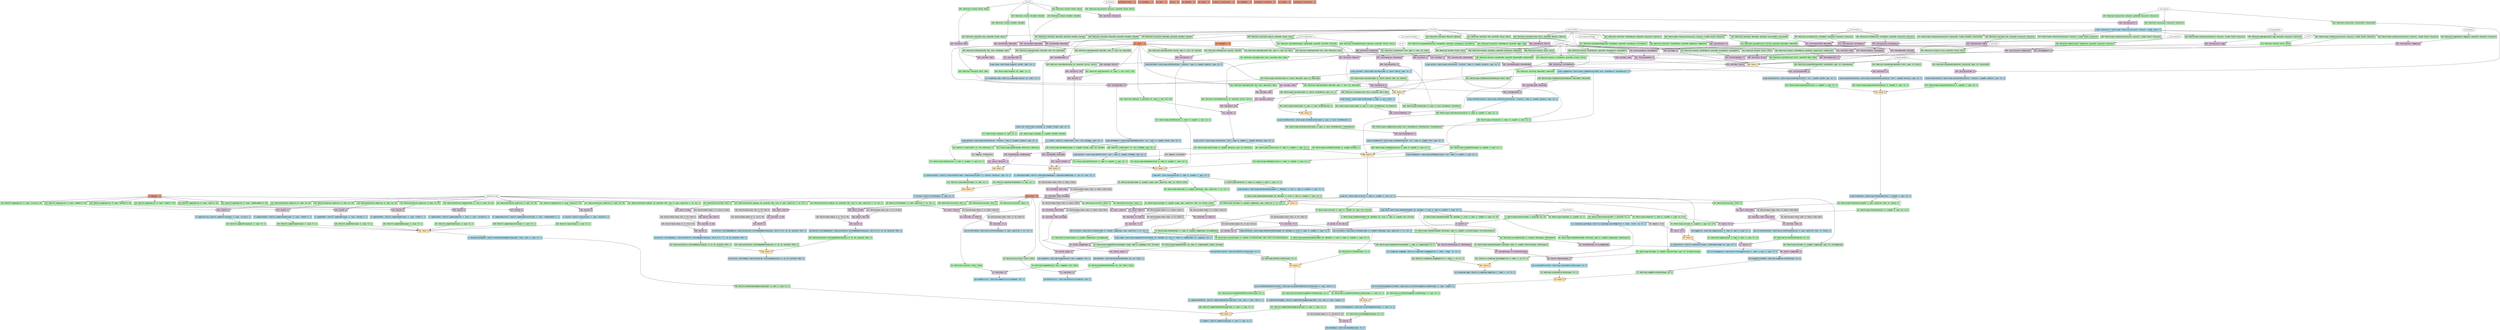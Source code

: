 digraph G {
  "scope.varInBodyTerm" [fillcolor = "lightblue";fontname = "Courier";label = "scope.varInBodyTerm: Subst(scope.varInBodyTerm{kind: \"var\", name: N, scopeID: Rule, span: S}) []";shape = "box";style = "filled";];
  "tc.Problem" [fillcolor = "lightblue";fontname = "Courier";label = "tc.Problem: Subst(tc.Problem{desc: D, span: S}) []";shape = "box";style = "filled";];
  "11" [fillcolor = "thistle";fontname = "Courier";label = "11: Join(DL, UL) []";shape = "box";style = "filled";];
  "22" [fillcolor = "thistle";fontname = "Courier";label = "22: Join(CIdx, TIdx) [N-Scope]";shape = "box";style = "filled";];
  "33" [fillcolor = "darkseagreen2";fontname = "Courier";label = "33: Match(scope.Usage{definitionScopeID: Scope, name: N, usageSpan: US}) [N-Scope]";shape = "box";style = "filled";];
  "44" [fillcolor = "thistle";fontname = "Courier";label = "44: Join(CIdx, TIdx) []";shape = "box";style = "filled";];
  "55" [fillcolor = "darkseagreen2";fontname = "Courier";label = "55: Match(scope.Var{name: N, scopeID: UsageScope, span: span{from: F, to: T}}) []";shape = "box";style = "filled";];
  "66" [fillcolor = "darkseagreen2";fontname = "Courier";label = "66: Match(ide.Cursor{idx: CIdx}) []";shape = "box";style = "filled";];
  "77" [fillcolor = "darkseagreen2";fontname = "Courier";label = "77: Match(ide.usageOfCurrentDefn{span: S}) []";shape = "box";style = "filled";];
  "88" [fillcolor = "darkseagreen2";fontname = "Courier";label = "88: Match(scope.Var{name: N, scopeID: UsageScope, span: S}) [N-UsageScope]";shape = "box";style = "filled";];
  "99" [fillcolor = "darkseagreen2";fontname = "Courier";label = "99: Match(hl.NonHighlightSegment{highlight: H, span: S, type: T}) []";shape = "box";style = "filled";];
  "scope.termVar" [fillcolor = "lightblue";fontname = "Courier";label = "scope.termVar: Subst(scope.termVar{name: N, span: S, term: Term}) []";shape = "box";style = "filled";];
  "12" [fillcolor = "darkseagreen2";fontname = "Courier";label = "12: Match(ide.CurrentUsageOrDefn{span: S}) [S]";shape = "box";style = "filled";];
  "23" [fillcolor = "darkseagreen2";fontname = "Courier";label = "23: Match(scope.Usage{defnSpan: DS, name: N, usageScopeID: Scope}) [N-Scope]";shape = "box";style = "filled";];
  "34" [fillcolor = "thistle";fontname = "Courier";label = "34: Join(N, Scope) []";shape = "box";style = "filled";];
  "45" [fillcolor = "darkseagreen2";fontname = "Courier";label = "45: Match(ide.CurrentPlaceholder{id: I}) [I]";shape = "box";style = "filled";];
  "56" [fillcolor = "darkseagreen2";fontname = "Courier";label = "56: Match(ide.Cursor{idx: CIdx}) []";shape = "box";style = "filled";];
  "67" [fillcolor = "thistle";fontname = "Courier";label = "67: Join() [CIdx-F]";shape = "box";style = "filled";];
  "78" [fillcolor = "darkseagreen2";fontname = "Courier";label = "78: Match(ide.CurrentVar{name: N, scopeID: CurrentVarScope, span: CVS}) [CurrentVarScope-N]";shape = "box";style = "filled";];
  "89" [fillcolor = "thistle";fontname = "Courier";label = "89: Join(N, UsageScope) []";shape = "box";style = "filled";];
  "astInternal.next" [fillcolor = "darksalmon";fontname = "Courier";label = "astInternal.next:  []";shape = "box";style = "filled";];
  "scope.defnBodyVar" [fillcolor = "lightblue";fontname = "Courier";label = "scope.defnBodyVar: Subst(scope.defnBodyVar{kind: \"var\", name: N, scopeID: I, span: S}) []";shape = "box";style = "filled";];
  "hl.NonHighlightSegment" [fillcolor = "lightblue";fontname = "Courier";label = "hl.NonHighlightSegment: Subst(hl.NonHighlightSegment{highlight: false, span: S, type: T}) []";shape = "box";style = "filled";];
  "ide.UsageForCursor" [fillcolor = "lightblue";fontname = "Courier";label = "ide.UsageForCursor: Subst(ide.UsageForCursor{usageSpan: US}) []";shape = "box";style = "filled";];
  "13" [fillcolor = "";fontname = "Courier";label = "13: Builtin(base.neq{a: S, b: \"builtin\"}) [S]";shape = "box";style = "filled";];
  "24" [fillcolor = "thistle";fontname = "Courier";label = "24: Join(N, Scope) []";shape = "box";style = "filled";];
  "35" [fillcolor = "darkseagreen2";fontname = "Courier";label = "35: Match(scope.Placeholder{kind: K, scopeID: I, span: S}) [I-K]";shape = "box";style = "filled";];
  "46" [fillcolor = "darkseagreen2";fontname = "Courier";label = "46: Match(ide.Suggestion{id: I, name: N, span: S, type: T}) [I]";shape = "box";style = "filled";];
  "57" [fillcolor = "thistle";fontname = "Courier";label = "57: Join() [CIdx-F]";shape = "box";style = "filled";];
  "68" [fillcolor = "";fontname = "Courier";label = "68: Builtin(base.lte{a: F, b: CIdx}) [CIdx-F]";shape = "box";style = "filled";];
  "79" [fillcolor = "darkseagreen2";fontname = "Courier";label = "79: Match(scope.Item{defnScopeID: DefnScope, name: N, scopeID: CurrentVarScope}) [CurrentVarScope-N]";shape = "box";style = "filled";];
  "scope.Defn" [fillcolor = "lightblue";fontname = "Courier";label = "scope.Defn: Subst(scope.Defn{kind: K, name: N, scopeID: I, span: S}) []";shape = "box";style = "filled";];
  "ast.statement" [fillcolor = "darksalmon";fontname = "Courier";label = "ast.statement:  []";shape = "box";style = "filled";];
  "14" [fillcolor = "thistle";fontname = "Courier";label = "14: Join(S) []";shape = "box";style = "filled";];
  "25" [fillcolor = "darkseagreen2";fontname = "Courier";label = "25: Match(ide.Cursor{idx: CIdx}) [CIdx]";shape = "box";style = "filled";];
  "36" [fillcolor = "darkseagreen2";fontname = "Courier";label = "36: Match(scope.Item{kind: K, name: N, scopeID: I, type: T}) [I-K]";shape = "box";style = "filled";];
  "47" [fillcolor = "thistle";fontname = "Courier";label = "47: Join(I) []";shape = "box";style = "filled";];
  "58" [fillcolor = "";fontname = "Courier";label = "58: Builtin(base.lte{a: F, b: CIdx}) [CIdx-F]";shape = "box";style = "filled";];
  "69" [fillcolor = "thistle";fontname = "Courier";label = "69: Join(CIdx, F) [CIdx-T]";shape = "box";style = "filled";];
  "scope.ruleBodyTerm" [fillcolor = "lightblue";fontname = "Courier";label = "scope.ruleBodyTerm: Subst(scope.ruleBodyTerm{ruleID: Rule, termOrRecord: TermOrRecord}) []";shape = "box";style = "filled";];
  "ide.UsageAtPos" [fillcolor = "lightblue";fontname = "Courier";label = "ide.UsageAtPos: Subst(ide.UsageAtPos{idx: CIdx, usageSpan: US}) []";shape = "box";style = "filled";];
  "hl.mapping" [fillcolor = "darksalmon";fontname = "Courier";label = "hl.mapping:  []";shape = "box";style = "filled";];
  "15" [fillcolor = "darkseagreen2";fontname = "Courier";label = "15: Match(ide.Cursor{idx: CIdx}) [CIdx]";shape = "box";style = "filled";];
  "26" [fillcolor = "darkseagreen2";fontname = "Courier";label = "26: Match(ide.UsageAtPos{idx: CIdx, usageSpan: US}) [CIdx]";shape = "box";style = "filled";];
  "37" [fillcolor = "thistle";fontname = "Courier";label = "37: Join(I, K) []";shape = "box";style = "filled";];
  "48" [fillcolor = "darkseagreen2";fontname = "Courier";label = "48: Match(tc.Problem{desc: D, span: span{from: F, to: T}}) []";shape = "box";style = "filled";];
  "59" [fillcolor = "thistle";fontname = "Courier";label = "59: Join(CIdx, F) [CIdx-T]";shape = "box";style = "filled";];
  "scope.defnHeadVar" [fillcolor = "lightblue";fontname = "Courier";label = "scope.defnHeadVar: Subst(scope.defnHeadVar{kind: \"var\", name: N, scopeID: RuleID, span: S}) []";shape = "box";style = "filled";];
  "ast.ident" [fillcolor = "darksalmon";fontname = "Courier";label = "ast.ident:  []";shape = "box";style = "filled";];
  "ast.main" [fillcolor = "darksalmon";fontname = "Courier";label = "ast.main:  []";shape = "box";style = "filled";];
  "16" [fillcolor = "darkseagreen2";fontname = "Courier";label = "16: Match(ide.DefnAtPos{defnSpan: DL, idx: CIdx}) [CIdx]";shape = "box";style = "filled";];
  "27" [fillcolor = "thistle";fontname = "Courier";label = "27: Join(CIdx) []";shape = "box";style = "filled";];
  "38" [fillcolor = "darkseagreen2";fontname = "Courier";label = "38: Match(scope.Placeholder{scopeID: I, span: span{from: FIdx, to: TIdx}}) []";shape = "box";style = "filled";];
  "49" [fillcolor = "darkseagreen2";fontname = "Courier";label = "49: Match(ide.Cursor{idx: CIdx}) []";shape = "box";style = "filled";];
  "17" [fillcolor = "thistle";fontname = "Courier";label = "17: Join(CIdx) []";shape = "box";style = "filled";];
  "28" [fillcolor = "darkseagreen2";fontname = "Courier";label = "28: Match(scope.Defn{name: N, scopeID: Scope, span: span{from: FIdx, to: TIdx}}) [FIdx]";shape = "box";style = "filled";];
  "39" [fillcolor = "darkseagreen2";fontname = "Courier";label = "39: Match(ide.Cursor{idx: CIdx}) []";shape = "box";style = "filled";];
  "tc.unboundVarInHead" [fillcolor = "lightblue";fontname = "Courier";label = "tc.unboundVarInHead: Subst(tc.unboundVarInHead{desc: unboundVarInHead{name: N, rule: R}, span: S}) []";shape = "box";style = "filled";];
  "scope.Usage" [fillcolor = "lightblue";fontname = "Courier";label = "scope.Usage: Subst(scope.Usage{definitionScopeID: DS, defnSpan: DL, kind: K, name: N, usageScopeID: US, usageSpan: UL}) []";shape = "box";style = "filled";];
  "18" [fillcolor = "darkseagreen2";fontname = "Courier";label = "18: Match(scope.Var{name: N, scopeID: Scope, span: span{from: FIdx, to: TIdx}}) [FIdx]";shape = "box";style = "filled";];
  "29" [fillcolor = "";fontname = "Courier";label = "29: Builtin(base.lte{a: FIdx, b: CIdx}) [FIdx]";shape = "box";style = "filled";];
  "hl.segmentIdent" [fillcolor = "lightblue";fontname = "Courier";label = "hl.segmentIdent: Subst(hl.segmentIdent{id: I, span: S, type: \"variable\"}) []";shape = "box";style = "filled";];
  "scope.ruleConjunct" [fillcolor = "lightblue";fontname = "Courier";label = "scope.ruleConjunct: Subst(scope.ruleConjunct{conjunct: Conjunct, ruleID: Rule}) []";shape = "box";style = "filled";];
  "ast.ws" [fillcolor = "darksalmon";fontname = "Courier";label = "ast.ws:  []";shape = "box";style = "filled";];
  "19" [fillcolor = "";fontname = "Courier";label = "19: Builtin(base.lte{a: FIdx, b: CIdx}) [FIdx]";shape = "box";style = "filled";];
  "190" [fillcolor = "darkseagreen2";fontname = "Courier";label = "190: Match(scope.varInBodyTerm{kind: K, name: N, scopeID: I, span: S}) []";shape = "box";style = "filled";];
  "ide.Suggestion" [fillcolor = "lightblue";fontname = "Courier";label = "ide.Suggestion: Subst(ide.Suggestion{id: I, name: N, span: S, type: T}) []";shape = "box";style = "filled";];
  "hl.Segment" [fillcolor = "lightblue";fontname = "Courier";label = "hl.Segment: Subst(hl.Segment{highlight: H, span: S, type: T}) []";shape = "box";style = "filled";];
  "290" [fillcolor = "darkseagreen2";fontname = "Courier";label = "290: Match(ast.record{id: Record, parentID: Term}) [Term]";shape = "box";style = "filled";];
  "180" [fillcolor = "thistle";fontname = "Courier";label = "180: Join(RuleID) [RecordID]";shape = "box";style = "filled";];
  "191" [fillcolor = "darkseagreen2";fontname = "Courier";label = "191: Match(scope.varAttr{kind: K, name: N, scopeID: I, span: S}) []";shape = "box";style = "filled";];
  "viz.scopeGraph.edge" [fillcolor = "lightblue";fontname = "Courier";label = "viz.scopeGraph.edge: Subst(viz.scopeGraph.edge{from: F, label: L, to: T}) []";shape = "box";style = "filled";];
  "280" [fillcolor = "darkseagreen2";fontname = "Courier";label = "280: Match(ast.term{id: TermOrRecord, parentID: Assignment}) [Assignment]";shape = "box";style = "filled";];
  "ide.CurrentProblem" [fillcolor = "lightblue";fontname = "Courier";label = "ide.CurrentProblem: Subst(ide.CurrentProblem{desc: D, span: span{from: F, to: T}}) []";shape = "box";style = "filled";];
  "170" [fillcolor = "thistle";fontname = "Courier";label = "170: Join(RecordID) []";shape = "box";style = "filled";];
  "291" [fillcolor = "thistle";fontname = "Courier";label = "291: Join(Term) [Record]";shape = "box";style = "filled";];
  "181" [fillcolor = "darkseagreen2";fontname = "Courier";label = "181: Match(scope.recordVar{name: N, record: RecordID, span: S}) [RecordID]";shape = "box";style = "filled";];
  "192" [fillcolor = "darkseagreen2";fontname = "Courier";label = "192: Match(scope.varFact{kind: K, name: N, scopeID: I, span: S}) []";shape = "box";style = "filled";];
  "astInternal.ruleTreeNodeBefore" [fillcolor = "lightblue";fontname = "Courier";label = "astInternal.ruleTreeNodeBefore: Subst(astInternal.ruleTreeNodeBefore{display: [ID,R,[F,T]], id: ID, parentID: PID}) []";shape = "box";style = "filled";];
  "astInternal.ruleTreeNode" [fillcolor = "lightblue";fontname = "Courier";label = "astInternal.ruleTreeNode: Subst(astInternal.ruleTreeNode{display: D, id: ID, parentID: PID}) []";shape = "box";style = "filled";];
  "scope.defnTable" [fillcolor = "lightblue";fontname = "Courier";label = "scope.defnTable: Subst(scope.defnTable{kind: \"relation\", name: N, scopeID: global{}, span: S}) []";shape = "box";style = "filled";];
  "scope.placeholderKeyValue" [fillcolor = "lightblue";fontname = "Courier";label = "scope.placeholderKeyValue: Subst(scope.placeholderKeyValue{kind: \"attr\", scopeID: Relation, span: S}) []";shape = "box";style = "filled";];
  "270" [fillcolor = "thistle";fontname = "Courier";label = "270: Join(Conjunct) [Arithmetic]";shape = "box";style = "filled";];
  "160" [fillcolor = "darkseagreen2";fontname = "Courier";label = "160: Match(scope.Scope{id: ID, label: L}) []";shape = "box";style = "filled";];
  "281" [fillcolor = "thistle";fontname = "Courier";label = "281: Join(Assignment) []";shape = "box";style = "filled";];
  "171" [fillcolor = "moccasin";fontname = "Courier";label = "171: Union []";shape = "box";style = "filled";];
  "292" [fillcolor = "darkseagreen2";fontname = "Courier";label = "292: Match(scope.recordVar{name: N, record: Record, span: S}) [Record]";shape = "box";style = "filled";];
  "182" [fillcolor = "thistle";fontname = "Courier";label = "182: Join(RecordID) []";shape = "box";style = "filled";];
  "193" [fillcolor = "darkseagreen2";fontname = "Courier";label = "193: Match(scope.ruleBodyTerm{termOrRecord: RecordID}) [RecordID]";shape = "box";style = "filled";];
  "ast.tableDecl" [fillcolor = "darksalmon";fontname = "Courier";label = "ast.tableDecl:  []";shape = "box";style = "filled";];
  "ide.RenameSpan" [fillcolor = "lightblue";fontname = "Courier";label = "ide.RenameSpan: Subst(ide.RenameSpan{span: S}) []";shape = "box";style = "filled";];
  "260" [fillcolor = "thistle";fontname = "Courier";label = "260: Join(Conjunct) [Agg]";shape = "box";style = "filled";];
  "150" [fillcolor = "thistle";fontname = "Courier";label = "150: Join(R) []";shape = "box";style = "filled";];
  "271" [fillcolor = "darkseagreen2";fontname = "Courier";label = "271: Match(ast.assignmentOnRight{id: Assignment, parentID: Arithmetic}) [Arithmetic]";shape = "box";style = "filled";];
  "161" [fillcolor = "moccasin";fontname = "Courier";label = "161: Union []";shape = "box";style = "filled";];
  "282" [fillcolor = "moccasin";fontname = "Courier";label = "282: Union []";shape = "box";style = "filled";];
  "172" [fillcolor = "darkseagreen2";fontname = "Courier";label = "172: Match(scope.defnRule{kind: K, name: N, scopeID: I, span: S}) []";shape = "box";style = "filled";];
  "293" [fillcolor = "thistle";fontname = "Courier";label = "293: Join(Record) []";shape = "box";style = "filled";];
  "183" [fillcolor = "darkseagreen2";fontname = "Courier";label = "183: Match(ast.tableDecl{id: DeclID}) [DeclID]";shape = "box";style = "filled";];
  "194" [fillcolor = "darkseagreen2";fontname = "Courier";label = "194: Match(ast.record{id: RecordID}) [RecordID]";shape = "box";style = "filled";];
  "tc.ruleAttr" [fillcolor = "lightblue";fontname = "Courier";label = "tc.ruleAttr: Subst(tc.ruleAttr{attr: Attr, rule: RuleName, span: S}) []";shape = "box";style = "filled";];
  "scope.Var" [fillcolor = "lightblue";fontname = "Courier";label = "scope.Var: Subst(scope.Var{kind: K, name: N, scopeID: I, span: S}) []";shape = "box";style = "filled";];
  "250" [fillcolor = "darkseagreen2";fontname = "Courier";label = "250: Match(scope.ruleConjunct{conjunct: Conjunct, ruleID: Rule}) [Conjunct]";shape = "box";style = "filled";];
  "140" [fillcolor = "";fontname = "Courier";label = "140: Builtin(base.gt{a: Idx, b: T}) [Idx-T]";shape = "box";style = "filled";];
  "261" [fillcolor = "darkseagreen2";fontname = "Courier";label = "261: Match(ast.record{id: TermOrRecord, parentID: Agg}) [Agg]";shape = "box";style = "filled";];
  "151" [fillcolor = "darkseagreen2";fontname = "Courier";label = "151: Match(astInternal.node{id: ID, parentID: PID, rule: R, span: span{from: F, to: T}}) []";shape = "box";style = "filled";];
  "scope.Item" [fillcolor = "lightblue";fontname = "Courier";label = "scope.Item: Subst(scope.Item{defnScopeID: DS, defnSpan: S, kind: K, name: N, scopeID: I, type: T}) []";shape = "box";style = "filled";];
  "272" [fillcolor = "thistle";fontname = "Courier";label = "272: Join(Arithmetic) [Assignment]";shape = "box";style = "filled";];
  "162" [fillcolor = "darkseagreen2";fontname = "Courier";label = "162: Match(viz.scopeGraph.parentEdge{from: F, label: L, to: T}) []";shape = "box";style = "filled";];
  "283" [fillcolor = "darkseagreen2";fontname = "Courier";label = "283: Match(scope.recordVar{name: N, record: TermOrRecord, span: S}) []";shape = "box";style = "filled";];
  "173" [fillcolor = "darkseagreen2";fontname = "Courier";label = "173: Match(scope.defnTable{kind: K, name: N, scopeID: I, span: S}) []";shape = "box";style = "filled";];
  "294" [fillcolor = "darkseagreen2";fontname = "Courier";label = "294: Match(ast.term{id: Term}) [Term]";shape = "box";style = "filled";];
  "scope.termOrRecordVar" [fillcolor = "lightblue";fontname = "Courier";label = "scope.termOrRecordVar: Subst(scope.termOrRecordVar{name: N, span: S, term: TermOrRecord}) []";shape = "box";style = "filled";];
  "scope.defnParent" [fillcolor = "lightblue";fontname = "Courier";label = "scope.defnParent: Subst(scope.defnParent{defnScopeID: DS, defnSpan: S, kind: K, name: N, scopeID: I, type: T}) []";shape = "box";style = "filled";];
  "184" [fillcolor = "darkseagreen2";fontname = "Courier";label = "184: Match(ast.ident{parentID: DeclID, span: S, text: N}) [DeclID]";shape = "box";style = "filled";];
  "195" [fillcolor = "thistle";fontname = "Courier";label = "195: Join(RecordID) [RecordID]";shape = "box";style = "filled";];
  "tc.undefVarError" [fillcolor = "lightblue";fontname = "Courier";label = "tc.undefVarError: Subst(tc.undefVarError{desc: undefinedVar{name: N}, span: S}) []";shape = "box";style = "filled";];
  "ide.usageOfCurrentDefn" [fillcolor = "lightblue";fontname = "Courier";label = "ide.usageOfCurrentDefn: Subst(ide.usageOfCurrentDefn{span: S}) []";shape = "box";style = "filled";];
  "240" [fillcolor = "darkseagreen2";fontname = "Courier";label = "240: Match(ast.recordAttrs{id: Attrs, parentID: Rec}) [Rec]";shape = "box";style = "filled";];
  "130" [fillcolor = "thistle";fontname = "Courier";label = "130: Join(R) []";shape = "box";style = "filled";];
  "251" [fillcolor = "darkseagreen2";fontname = "Courier";label = "251: Match(ast.record{id: TermOrRecord, parentID: Conjunct}) [Conjunct]";shape = "box";style = "filled";];
  "ast.tableKW" [fillcolor = "darksalmon";fontname = "Courier";label = "ast.tableKW:  []";shape = "box";style = "filled";];
  "141" [fillcolor = "thistle";fontname = "Courier";label = "141: Join(Idx, T) [R]";shape = "box";style = "filled";];
  "262" [fillcolor = "thistle";fontname = "Courier";label = "262: Join(Agg) []";shape = "box";style = "filled";];
  "152" [fillcolor = "darkseagreen2";fontname = "Courier";label = "152: Match(ide.Cursor{idx: Idx}) []";shape = "box";style = "filled";];
  "273" [fillcolor = "darkseagreen2";fontname = "Courier";label = "273: Match(ast.term{id: TermOrRecord, parentID: Assignment}) [Assignment]";shape = "box";style = "filled";];
  "163" [fillcolor = "darkseagreen2";fontname = "Courier";label = "163: Match(viz.scopeGraph.usageEdge{from: F, label: L, to: T}) []";shape = "box";style = "filled";];
  "284" [fillcolor = "darkseagreen2";fontname = "Courier";label = "284: Match(scope.termVar{name: N, span: S, term: TermOrRecord}) []";shape = "box";style = "filled";];
  "174" [fillcolor = "darkseagreen2";fontname = "Courier";label = "174: Match(scope.defnAttr{kind: K, name: N, scopeID: I, span: S}) []";shape = "box";style = "filled";];
  "295" [fillcolor = "darkseagreen2";fontname = "Courier";label = "295: Match(ast.array{id: Array, parentID: Term}) [Term]";shape = "box";style = "filled";];
  "185" [fillcolor = "thistle";fontname = "Courier";label = "185: Join(DeclID) []";shape = "box";style = "filled";];
  "196" [fillcolor = "darkseagreen2";fontname = "Courier";label = "196: Match(ast.ident{parentID: RecordID, span: S, text: N}) [RecordID]";shape = "box";style = "filled";];
  "scope.placeholderVar" [fillcolor = "lightblue";fontname = "Courier";label = "scope.placeholderVar: Subst(scope.placeholderVar{kind: \"var\", scopeID: RuleID, span: S}) []";shape = "box";style = "filled";];
  "viz.scopeGraph.node" [fillcolor = "lightblue";fontname = "Courier";label = "viz.scopeGraph.node: Subst(viz.scopeGraph.node{id: ID, label: L}) []";shape = "box";style = "filled";];
  "ide.CurrentDefnOrDefnOfCurrentVar" [fillcolor = "lightblue";fontname = "Courier";label = "ide.CurrentDefnOrDefnOfCurrentVar: Subst(ide.CurrentDefnOrDefnOfCurrentVar{span: S, type: \"defn\"}) []";shape = "box";style = "filled";];
  "340" [fillcolor = "thistle";fontname = "Courier";label = "340: Join(Attrs) [KV]";shape = "box";style = "filled";];
  "230" [fillcolor = "darkseagreen2";fontname = "Courier";label = "230: Match(ast.placeholder{parentID: ValueTermID, span: S}) [ValueTermID]";shape = "box";style = "filled";];
  "120" [fillcolor = "darkseagreen2";fontname = "Courier";label = "120: Match(astInternal.node{rule: R, span: S}) [R]";shape = "box";style = "filled";];
  "241" [fillcolor = "thistle";fontname = "Courier";label = "241: Join(Rec) [Attrs]";shape = "box";style = "filled";];
  "131" [fillcolor = "darkseagreen2";fontname = "Courier";label = "131: Match(ide.CurrentDefnOrDefnOfCurrentVar{span: S}) []";shape = "box";style = "filled";];
  "252" [fillcolor = "thistle";fontname = "Courier";label = "252: Join(Conjunct) []";shape = "box";style = "filled";];
  "142" [fillcolor = "";fontname = "Courier";label = "142: Builtin(base.neq{a: R, b: \"ws\"}) [R]";shape = "box";style = "filled";];
  "263" [fillcolor = "darkseagreen2";fontname = "Courier";label = "263: Match(scope.ruleConjunct{conjunct: Conjunct, ruleID: Rule}) [Conjunct]";shape = "box";style = "filled";];
  "153" [fillcolor = "thistle";fontname = "Courier";label = "153: Join() [F-Idx]";shape = "box";style = "filled";];
  "274" [fillcolor = "thistle";fontname = "Courier";label = "274: Join(Assignment) []";shape = "box";style = "filled";];
  "164" [fillcolor = "darkseagreen2";fontname = "Courier";label = "164: Match(scope.Parent{childID: T, parentID: F}) []";shape = "box";style = "filled";];
  "285" [fillcolor = "moccasin";fontname = "Courier";label = "285: Union []";shape = "box";style = "filled";];
  "175" [fillcolor = "darkseagreen2";fontname = "Courier";label = "175: Match(scope.defnHeadVar{kind: K, name: N, scopeID: I, span: S}) []";shape = "box";style = "filled";];
  "296" [fillcolor = "thistle";fontname = "Courier";label = "296: Join(Term) [Array]";shape = "box";style = "filled";];
  "186" [fillcolor = "darkseagreen2";fontname = "Courier";label = "186: Match(tc.ruleAttr{attr: N, rule: RuleName, span: S}) []";shape = "box";style = "filled";];
  "197" [fillcolor = "thistle";fontname = "Courier";label = "197: Join(RecordID) []";shape = "box";style = "filled";];
  "0" [fillcolor = "moccasin";fontname = "Courier";label = "0: Union []";shape = "box";style = "filled";];
  "330" [fillcolor = "darkseagreen2";fontname = "Courier";label = "330: Match(ast.ident{parentID: RecordID, span: S, text: N}) [RecordID]";shape = "box";style = "filled";];
  "220" [fillcolor = "darkseagreen2";fontname = "Courier";label = "220: Match(scope.placeholderKeyValue{kind: K, scopeID: I, span: S}) []";shape = "box";style = "filled";];
  "341" [fillcolor = "darkseagreen2";fontname = "Courier";label = "341: Match(ast.ident{parentID: KV, span: S, text: Attr}) [KV]";shape = "box";style = "filled";];
  "110" [fillcolor = "darkseagreen2";fontname = "Courier";label = "110: Match(hl.mapping{rule: R, type: \"number\"}) [R]";shape = "box";style = "filled";];
  "231" [fillcolor = "thistle";fontname = "Courier";label = "231: Join(ValueTermID) []";shape = "box";style = "filled";];
  "121" [fillcolor = "thistle";fontname = "Courier";label = "121: Join(R) []";shape = "box";style = "filled";];
  "242" [fillcolor = "darkseagreen2";fontname = "Courier";label = "242: Match(ast.placeholder{parentID: Attrs, span: S}) [Attrs]";shape = "box";style = "filled";];
  "132" [fillcolor = "darkseagreen2";fontname = "Courier";label = "132: Match(ide.CurrentVarOrUsageOfCurrentDefn{span: S}) []";shape = "box";style = "filled";];
  "253" [fillcolor = "darkseagreen2";fontname = "Courier";label = "253: Match(scope.ruleConjunct{conjunct: Conjunct, ruleID: Rule}) [Conjunct]";shape = "box";style = "filled";];
  "143" [fillcolor = "thistle";fontname = "Courier";label = "143: Join(R) []";shape = "box";style = "filled";];
  "264" [fillcolor = "darkseagreen2";fontname = "Courier";label = "264: Match(ast.comparison{id: Comparison, parentID: Conjunct}) [Conjunct]";shape = "box";style = "filled";];
  "154" [fillcolor = "";fontname = "Courier";label = "154: Builtin(base.lte{a: F, b: Idx}) [F-Idx]";shape = "box";style = "filled";];
  "275" [fillcolor = "darkseagreen2";fontname = "Courier";label = "275: Match(scope.ruleConjunct{conjunct: Conjunct, ruleID: Rule}) [Conjunct]";shape = "box";style = "filled";];
  "165" [fillcolor = "darkseagreen2";fontname = "Courier";label = "165: Match(scope.Usage{definitionScopeID: T, name: N, usageScopeID: F}) []";shape = "box";style = "filled";];
  "286" [fillcolor = "darkseagreen2";fontname = "Courier";label = "286: Match(ast.term{id: Term}) [Term]";shape = "box";style = "filled";];
  "176" [fillcolor = "darkseagreen2";fontname = "Courier";label = "176: Match(scope.defnBodyVar{kind: K, name: N, scopeID: I, span: S}) []";shape = "box";style = "filled";];
  "297" [fillcolor = "darkseagreen2";fontname = "Courier";label = "297: Match(ast.term{id: ArrItemTerm, parentID: Array}) [Array]";shape = "box";style = "filled";];
  "187" [fillcolor = "darkseagreen2";fontname = "Courier";label = "187: Match(scope.varInBodyTerm{name: N, scopeID: I, span: S}) []";shape = "box";style = "filled";];
  "198" [fillcolor = "darkseagreen2";fontname = "Courier";label = "198: Match(scope.ruleBodyTerm{ruleID: Rule, termOrRecord: TermOrRecord}) [TermOrRecord]";shape = "box";style = "filled";];
  "1" [fillcolor = "darkseagreen2";fontname = "Courier";label = "1: Match(scope.defnHere{defnScopeID: DS, defnSpan: S, kind: K, name: N, scopeID: I, type: T}) []";shape = "box";style = "filled";];
  "astInternal.ruleTreeNodeAfter" [fillcolor = "lightblue";fontname = "Courier";label = "astInternal.ruleTreeNodeAfter: Subst(astInternal.ruleTreeNodeAfter{display: [ID,R,[F,T]], id: ID, parentID: PID}) []";shape = "box";style = "filled";];
  "viz.scopeGraph.usageEdge" [fillcolor = "lightblue";fontname = "Courier";label = "viz.scopeGraph.usageEdge: Subst(viz.scopeGraph.usageEdge{from: F, label: \"usage\", to: T}) []";shape = "box";style = "filled";];
  "320" [fillcolor = "darkseagreen2";fontname = "Courier";label = "320: Match(scope.defnHeadVar{name: N, scopeID: RuleID, span: S}) [RuleID]";shape = "box";style = "filled";];
  "210" [fillcolor = "darkseagreen2";fontname = "Courier";label = "210: Match(ast.ident{id: I, parentID: KV, span: S, text: N}) [KV]";shape = "box";style = "filled";];
  "331" [fillcolor = "thistle";fontname = "Courier";label = "331: Join(RecordID) []";shape = "box";style = "filled";];
  "100" [fillcolor = "darkseagreen2";fontname = "Courier";label = "100: Match(hl.segmentIdentDefnHL{highlight: H, span: S, type: T}) []";shape = "box";style = "filled";];
  "221" [fillcolor = "darkseagreen2";fontname = "Courier";label = "221: Match(scope.ruleConjunct{conjunct: ConjunctID, ruleID: RuleID}) [ConjunctID]";shape = "box";style = "filled";];
  "342" [fillcolor = "thistle";fontname = "Courier";label = "342: Join(KV) []";shape = "box";style = "filled";];
  "111" [fillcolor = "darkseagreen2";fontname = "Courier";label = "111: Match(astInternal.node{rule: R, span: S}) [R]";shape = "box";style = "filled";];
  "232" [fillcolor = "darkseagreen2";fontname = "Courier";label = "232: Match(ast.conjunct{id: ConjunctID}) [ConjunctID]";shape = "box";style = "filled";];
  "122" [fillcolor = "darkseagreen2";fontname = "Courier";label = "122: Match(hl.mapping{rule: R, type: \"comment\"}) [R]";shape = "box";style = "filled";];
  "243" [fillcolor = "thistle";fontname = "Courier";label = "243: Join(Attrs) []";shape = "box";style = "filled";];
  "133" [fillcolor = "moccasin";fontname = "Courier";label = "133: Union []";shape = "box";style = "filled";];
  "254" [fillcolor = "darkseagreen2";fontname = "Courier";label = "254: Match(ast.negation{id: Negation, parentID: Conjunct}) [Conjunct]";shape = "box";style = "filled";];
  "144" [fillcolor = "darkseagreen2";fontname = "Courier";label = "144: Match(astInternal.node{id: ID, parentID: PID, rule: R, span: span{from: F, to: T}}) []";shape = "box";style = "filled";];
  "265" [fillcolor = "thistle";fontname = "Courier";label = "265: Join(Conjunct) [Comparison]";shape = "box";style = "filled";];
  "155" [fillcolor = "thistle";fontname = "Courier";label = "155: Join(F, Idx) [Idx-T]";shape = "box";style = "filled";];
  "276" [fillcolor = "darkseagreen2";fontname = "Courier";label = "276: Match(ast.arithmetic{id: Arithmetic, parentID: Conjunct}) [Conjunct]";shape = "box";style = "filled";];
  "166" [fillcolor = "darkseagreen2";fontname = "Courier";label = "166: Match(ast.rule{id: RuleID}) [RuleID]";shape = "box";style = "filled";];
  "287" [fillcolor = "darkseagreen2";fontname = "Courier";label = "287: Match(ast.var{parentID: Term, span: S, text: N}) [Term]";shape = "box";style = "filled";];
  "177" [fillcolor = "darkseagreen2";fontname = "Courier";label = "177: Match(scope.rule{name: N, span: S}) []";shape = "box";style = "filled";];
  "298" [fillcolor = "thistle";fontname = "Courier";label = "298: Join(Array) [ArrItemTerm]";shape = "box";style = "filled";];
  "188" [fillcolor = "moccasin";fontname = "Courier";label = "188: Union []";shape = "box";style = "filled";];
  "199" [fillcolor = "darkseagreen2";fontname = "Courier";label = "199: Match(scope.termOrRecordVar{name: N, span: S, term: TermOrRecord}) [TermOrRecord]";shape = "box";style = "filled";];
  "2" [fillcolor = "darkseagreen2";fontname = "Courier";label = "2: Match(scope.defnParent{defnScopeID: DS, defnSpan: S, kind: K, name: N, scopeID: I, type: T}) []";shape = "box";style = "filled";];
  "ide.CurrentVar" [fillcolor = "lightblue";fontname = "Courier";label = "ide.CurrentVar: Subst(ide.CurrentVar{name: N, scopeID: UsageScope, span: span{from: F, to: T}}) []";shape = "box";style = "filled";];
  "hl.segmentNumber" [fillcolor = "lightblue";fontname = "Courier";label = "hl.segmentNumber: Subst(hl.segmentNumber{span: S, type: \"number\"}) []";shape = "box";style = "filled";];
  "310" [fillcolor = "moccasin";fontname = "Courier";label = "310: Union []";shape = "box";style = "filled";];
  "200" [fillcolor = "thistle";fontname = "Courier";label = "200: Join(TermOrRecord) []";shape = "box";style = "filled";];
  "321" [fillcolor = "darkseagreen2";fontname = "Courier";label = "321: Match(scope.rule{name: R, scopeID: RuleID}) [RuleID]";shape = "box";style = "filled";];
  "211" [fillcolor = "thistle";fontname = "Courier";label = "211: Join(KV) []";shape = "box";style = "filled";];
  "332" [fillcolor = "darkseagreen2";fontname = "Courier";label = "332: Match(ast.rule{id: Rule}) [Rule]";shape = "box";style = "filled";];
  "101" [fillcolor = "darkseagreen2";fontname = "Courier";label = "101: Match(hl.segmentIdentUsageHL{highlight: H, span: S, type: T}) []";shape = "box";style = "filled";];
  "222" [fillcolor = "darkseagreen2";fontname = "Courier";label = "222: Match(ast.record{id: RecordID, parentID: ConjunctID}) [ConjunctID]";shape = "box";style = "filled";];
  "112" [fillcolor = "thistle";fontname = "Courier";label = "112: Join(R) []";shape = "box";style = "filled";];
  "233" [fillcolor = "darkseagreen2";fontname = "Courier";label = "233: Match(ast.placeholder{parentID: ConjunctID, span: S}) [ConjunctID]";shape = "box";style = "filled";];
  "ide.DefnForCursor" [fillcolor = "lightblue";fontname = "Courier";label = "ide.DefnForCursor: Subst(ide.DefnForCursor{defnLoc: DL}) []";shape = "box";style = "filled";];
  "123" [fillcolor = "darkseagreen2";fontname = "Courier";label = "123: Match(astInternal.node{rule: R, span: S}) [R]";shape = "box";style = "filled";];
  "244" [fillcolor = "darkseagreen2";fontname = "Courier";label = "244: Match(ast.rule{id: Rule}) [Rule]";shape = "box";style = "filled";];
  "134" [fillcolor = "darkseagreen2";fontname = "Courier";label = "134: Match(astInternal.ruleTreeNodeCur{display: D, id: ID, parentID: PID}) []";shape = "box";style = "filled";];
  "255" [fillcolor = "thistle";fontname = "Courier";label = "255: Join(Conjunct) [Negation]";shape = "box";style = "filled";];
  "145" [fillcolor = "darkseagreen2";fontname = "Courier";label = "145: Match(ide.Cursor{idx: Idx}) []";shape = "box";style = "filled";];
  "266" [fillcolor = "darkseagreen2";fontname = "Courier";label = "266: Match(ast.term{id: TermOrRecord, parentID: Comparison}) [Comparison]";shape = "box";style = "filled";];
  "156" [fillcolor = "";fontname = "Courier";label = "156: Builtin(base.lte{a: Idx, b: T}) [Idx-T]";shape = "box";style = "filled";];
  "277" [fillcolor = "thistle";fontname = "Courier";label = "277: Join(Conjunct) [Arithmetic]";shape = "box";style = "filled";];
  "ide.defnOfCurrentVar" [fillcolor = "lightblue";fontname = "Courier";label = "ide.defnOfCurrentVar: Subst(ide.defnOfCurrentVar{span: S}) []";shape = "box";style = "filled";];
  "167" [fillcolor = "darkseagreen2";fontname = "Courier";label = "167: Match(ast.record{id: RecordID, parentID: RuleID}) [RuleID]";shape = "box";style = "filled";];
  "288" [fillcolor = "thistle";fontname = "Courier";label = "288: Join(Term) []";shape = "box";style = "filled";];
  "178" [fillcolor = "darkseagreen2";fontname = "Courier";label = "178: Match(ast.rule{id: RuleID}) [RuleID]";shape = "box";style = "filled";];
  "299" [fillcolor = "darkseagreen2";fontname = "Courier";label = "299: Match(scope.termVar{name: N, span: S, term: ArrItemTerm}) [ArrItemTerm]";shape = "box";style = "filled";];
  "ast.alpha" [fillcolor = "darksalmon";fontname = "Courier";label = "ast.alpha:  []";shape = "box";style = "filled";];
  "189" [fillcolor = "darkseagreen2";fontname = "Courier";label = "189: Match(scope.varRuleInvocation{kind: K, name: N, scopeID: I, span: S}) []";shape = "box";style = "filled";];
  "3" [fillcolor = "darkseagreen2";fontname = "Courier";label = "3: Match(scope.Defn{kind: K, name: N, scopeID: I, span: S, type: T}) []";shape = "box";style = "filled";];
  "tc.nonexistentAttr" [fillcolor = "lightblue";fontname = "Courier";label = "tc.nonexistentAttr: Subst(tc.nonexistentAttr{desc: nonexistentAttr{attr: N, relation: Relation}, span: S}) []";shape = "box";style = "filled";];
  "300" [fillcolor = "thistle";fontname = "Courier";label = "300: Join(ArrItemTerm) []";shape = "box";style = "filled";];
  "311" [fillcolor = "darkseagreen2";fontname = "Courier";label = "311: Match(tc.nonexistentAttr{desc: D, span: S}) []";shape = "box";style = "filled";];
  "201" [fillcolor = "darkseagreen2";fontname = "Courier";label = "201: Match(scope.ruleBodyTerm{termOrRecord: Rec}) [Rec]";shape = "box";style = "filled";];
  "322" [fillcolor = "thistle";fontname = "Courier";label = "322: Join(RuleID) [N-RuleID]";shape = "box";style = "filled";];
  "212" [fillcolor = "darkseagreen2";fontname = "Courier";label = "212: Match(ast.fact{id: Fact}) [Fact]";shape = "box";style = "filled";];
  "333" [fillcolor = "darkseagreen2";fontname = "Courier";label = "333: Match(ast.record{id: Rec, parentID: Rule}) [Rule]";shape = "box";style = "filled";];
  "102" [fillcolor = "moccasin";fontname = "Courier";label = "102: Union []";shape = "box";style = "filled";];
  "223" [fillcolor = "thistle";fontname = "Courier";label = "223: Join(ConjunctID) [RecordID]";shape = "box";style = "filled";];
  "113" [fillcolor = "darkseagreen2";fontname = "Courier";label = "113: Match(hl.mapping{rule: R, type: \"string\"}) [R]";shape = "box";style = "filled";];
  "234" [fillcolor = "thistle";fontname = "Courier";label = "234: Join(ConjunctID) []";shape = "box";style = "filled";];
  "124" [fillcolor = "thistle";fontname = "Courier";label = "124: Join(R) []";shape = "box";style = "filled";];
  "245" [fillcolor = "darkseagreen2";fontname = "Courier";label = "245: Match(ast.disjunct{id: Disjunct, parentID: Rule}) [Rule]";shape = "box";style = "filled";];
  "135" [fillcolor = "darkseagreen2";fontname = "Courier";label = "135: Match(astInternal.ruleTreeNodeBefore{display: D, id: ID, parentID: PID}) []";shape = "box";style = "filled";];
  "256" [fillcolor = "darkseagreen2";fontname = "Courier";label = "256: Match(ast.record{id: TermOrRecord, parentID: Negation}) [Negation]";shape = "box";style = "filled";];
  "146" [fillcolor = "thistle";fontname = "Courier";label = "146: Join() [F-Idx]";shape = "box";style = "filled";];
  "267" [fillcolor = "thistle";fontname = "Courier";label = "267: Join(Comparison) []";shape = "box";style = "filled";];
  "157" [fillcolor = "thistle";fontname = "Courier";label = "157: Join(Idx, T) [R]";shape = "box";style = "filled";];
  "278" [fillcolor = "darkseagreen2";fontname = "Courier";label = "278: Match(ast.assignmentOnLeft{id: Assignment, parentID: Arithmetic}) [Arithmetic]";shape = "box";style = "filled";];
  "168" [fillcolor = "thistle";fontname = "Courier";label = "168: Join(RuleID) [RecordID]";shape = "box";style = "filled";];
  "289" [fillcolor = "darkseagreen2";fontname = "Courier";label = "289: Match(ast.term{id: Term}) [Term]";shape = "box";style = "filled";];
  "179" [fillcolor = "darkseagreen2";fontname = "Courier";label = "179: Match(ast.record{id: RecordID, parentID: RuleID}) [RuleID]";shape = "box";style = "filled";];
  "hl.segmentBool" [fillcolor = "lightblue";fontname = "Courier";label = "hl.segmentBool: Subst(hl.segmentBool{span: S, type: \"boolean\"}) []";shape = "box";style = "filled";];
  "scope.defnHere" [fillcolor = "lightblue";fontname = "Courier";label = "scope.defnHere: Subst(scope.defnHere{defnScopeID: I, defnSpan: S, kind: K, name: N, scopeID: I, type: T}) []";shape = "box";style = "filled";];
  "internal.visualization" [fillcolor = "darksalmon";fontname = "Courier";label = "internal.visualization:  []";shape = "box";style = "filled";];
  "4" [fillcolor = "darkseagreen2";fontname = "Courier";label = "4: Match(scope.Parent{childID: I, parentID: P}) [P]";shape = "box";style = "filled";];
  "scope.defnAttr" [fillcolor = "lightblue";fontname = "Courier";label = "scope.defnAttr: Subst(scope.defnAttr{kind: \"attr\", name: N, scopeID: RuleName, span: S}) []";shape = "box";style = "filled";];
  "301" [fillcolor = "darkseagreen2";fontname = "Courier";label = "301: Match(ast.record{id: Record}) [Record]";shape = "box";style = "filled";];
  "312" [fillcolor = "darkseagreen2";fontname = "Courier";label = "312: Match(tc.unboundVarInHead{desc: D, span: S}) []";shape = "box";style = "filled";];
  "202" [fillcolor = "darkseagreen2";fontname = "Courier";label = "202: Match(ast.record{id: Rec}) [Rec]";shape = "box";style = "filled";];
  "323" [fillcolor = "darkseagreen2";fontname = "Courier";label = "323: Match(scope.varInBodyTerm{name: N, scopeID: RuleID}) []";shape = "box";style = "filled";];
  "hl.segmentIdentDefnHL" [fillcolor = "lightblue";fontname = "Courier";label = "hl.segmentIdentDefnHL: Subst(hl.segmentIdentDefnHL{highlight: true, span: S, type: \"defn\"}) []";shape = "box";style = "filled";];
  "213" [fillcolor = "darkseagreen2";fontname = "Courier";label = "213: Match(ast.record{id: Rec, parentID: Fact}) [Fact]";shape = "box";style = "filled";];
  "334" [fillcolor = "thistle";fontname = "Courier";label = "334: Join(Rule) [Rec]";shape = "box";style = "filled";];
  "103" [fillcolor = "darkseagreen2";fontname = "Courier";label = "103: Match(hl.segmentNumber{span: S, type: T}) []";shape = "box";style = "filled";];
  "224" [fillcolor = "darkseagreen2";fontname = "Courier";label = "224: Match(ast.recordAttrs{id: AttrsID, parentID: RecordID}) [RecordID]";shape = "box";style = "filled";];
  "viz.scopeGraph.parentEdge" [fillcolor = "lightblue";fontname = "Courier";label = "viz.scopeGraph.parentEdge: Subst(viz.scopeGraph.parentEdge{from: F, label: \"child\", to: T}) []";shape = "box";style = "filled";];
  "114" [fillcolor = "darkseagreen2";fontname = "Courier";label = "114: Match(astInternal.node{rule: R, span: S}) [R]";shape = "box";style = "filled";];
  "235" [fillcolor = "darkseagreen2";fontname = "Courier";label = "235: Match(ast.conjunct{id: Conjunct}) [Conjunct]";shape = "box";style = "filled";];
  "125" [fillcolor = "darkseagreen2";fontname = "Courier";label = "125: Match(hl.mapping{rule: R, type: \"typeParameter\"}) [R]";shape = "box";style = "filled";];
  "246" [fillcolor = "thistle";fontname = "Courier";label = "246: Join(Rule) [Disjunct]";shape = "box";style = "filled";];
  "136" [fillcolor = "darkseagreen2";fontname = "Courier";label = "136: Match(astInternal.ruleTreeNodeAfter{display: D, id: ID, parentID: PID}) []";shape = "box";style = "filled";];
  "257" [fillcolor = "thistle";fontname = "Courier";label = "257: Join(Negation) []";shape = "box";style = "filled";];
  "147" [fillcolor = "";fontname = "Courier";label = "147: Builtin(base.lt{a: Idx, b: F}) [F-Idx]";shape = "box";style = "filled";];
  "268" [fillcolor = "darkseagreen2";fontname = "Courier";label = "268: Match(scope.ruleConjunct{conjunct: Conjunct, ruleID: Rule}) [Conjunct]";shape = "box";style = "filled";];
  "158" [fillcolor = "";fontname = "Courier";label = "158: Builtin(base.neq{a: R, b: \"ws\"}) [R]";shape = "box";style = "filled";];
  "279" [fillcolor = "thistle";fontname = "Courier";label = "279: Join(Arithmetic) [Assignment]";shape = "box";style = "filled";];
  "169" [fillcolor = "darkseagreen2";fontname = "Courier";label = "169: Match(ast.ident{parentID: RecordID, text: N}) [RecordID]";shape = "box";style = "filled";];
  "ast.alphaNum" [fillcolor = "darksalmon";fontname = "Courier";label = "ast.alphaNum:  []";shape = "box";style = "filled";];
  "ide.DefnAtPos" [fillcolor = "lightblue";fontname = "Courier";label = "ide.DefnAtPos: Subst(ide.DefnAtPos{defnSpan: DS, idx: CIdx}) []";shape = "box";style = "filled";];
  "5" [fillcolor = "darkseagreen2";fontname = "Courier";label = "5: Match(scope.Item{defnScopeID: DS, defnSpan: S, kind: K, name: N, scopeID: P, type: T}) [P]";shape = "box";style = "filled";];
  "302" [fillcolor = "darkseagreen2";fontname = "Courier";label = "302: Match(ast.recordAttrs{id: Attrs, parentID: Record}) [Record]";shape = "box";style = "filled";];
  "313" [fillcolor = "darkseagreen2";fontname = "Courier";label = "313: Match(scope.defnRule{name: Relation}) [Relation]";shape = "box";style = "filled";];
  "203" [fillcolor = "thistle";fontname = "Courier";label = "203: Join(Rec) [Rec]";shape = "box";style = "filled";];
  "324" [fillcolor = "";fontname = "Courier";label = "324: Negate() [N-RuleID]";shape = "box";style = "filled";];
  "214" [fillcolor = "thistle";fontname = "Courier";label = "214: Join(Fact) [Rec]";shape = "box";style = "filled";];
  "335" [fillcolor = "darkseagreen2";fontname = "Courier";label = "335: Match(ast.ident{parentID: Rec, text: RuleName}) [Rec]";shape = "box";style = "filled";];
  "104" [fillcolor = "darkseagreen2";fontname = "Courier";label = "104: Match(hl.segmentString{span: S, type: T}) []";shape = "box";style = "filled";];
  "225" [fillcolor = "thistle";fontname = "Courier";label = "225: Join(RecordID) [AttrsID]";shape = "box";style = "filled";];
  "115" [fillcolor = "thistle";fontname = "Courier";label = "115: Join(R) []";shape = "box";style = "filled";];
  "236" [fillcolor = "darkseagreen2";fontname = "Courier";label = "236: Match(ast.record{id: Rec, parentID: Conjunct}) [Conjunct]";shape = "box";style = "filled";];
  "126" [fillcolor = "darkseagreen2";fontname = "Courier";label = "126: Match(astInternal.node{rule: R, span: S}) [R]";shape = "box";style = "filled";];
  "247" [fillcolor = "darkseagreen2";fontname = "Courier";label = "247: Match(ast.conjunct{id: Conjunct, parentID: Disjunct}) [Disjunct]";shape = "box";style = "filled";];
  "astInternal.ruleTreeNodeCur" [fillcolor = "lightblue";fontname = "Courier";label = "astInternal.ruleTreeNodeCur: Subst(astInternal.ruleTreeNodeCur{display: [ID,R,[F,T],\"*\"], id: ID, parentID: PID}) []";shape = "box";style = "filled";];
  "137" [fillcolor = "darkseagreen2";fontname = "Courier";label = "137: Match(astInternal.node{id: ID, parentID: PID, rule: R, span: span{from: F, to: T}}) []";shape = "box";style = "filled";];
  "258" [fillcolor = "darkseagreen2";fontname = "Courier";label = "258: Match(scope.ruleConjunct{conjunct: Conjunct, ruleID: Rule}) [Conjunct]";shape = "box";style = "filled";];
  "148" [fillcolor = "thistle";fontname = "Courier";label = "148: Join(F, Idx) [R]";shape = "box";style = "filled";];
  "269" [fillcolor = "darkseagreen2";fontname = "Courier";label = "269: Match(ast.arithmetic{id: Arithmetic, parentID: Conjunct}) [Conjunct]";shape = "box";style = "filled";];
  "159" [fillcolor = "thistle";fontname = "Courier";label = "159: Join(R) []";shape = "box";style = "filled";];
  "scope.placeholderRule" [fillcolor = "lightblue";fontname = "Courier";label = "scope.placeholderRule: Subst(scope.placeholderRule{kind: \"relation\", scopeID: global{}, span: S}) []";shape = "box";style = "filled";];
  "6" [fillcolor = "thistle";fontname = "Courier";label = "6: Join(P) []";shape = "box";style = "filled";];
  "303" [fillcolor = "thistle";fontname = "Courier";label = "303: Join(Record) [Attrs]";shape = "box";style = "filled";];
  "314" [fillcolor = "darkseagreen2";fontname = "Courier";label = "314: Match(scope.varAttr{name: N, scopeID: Relation, span: S}) [Relation]";shape = "box";style = "filled";];
  "204" [fillcolor = "darkseagreen2";fontname = "Courier";label = "204: Match(ast.ident{parentID: Rec, text: Relation}) [Rec]";shape = "box";style = "filled";];
  "325" [fillcolor = "thistle";fontname = "Courier";label = "325: Join(N, RuleID) []";shape = "box";style = "filled";];
  "215" [fillcolor = "darkseagreen2";fontname = "Courier";label = "215: Match(ast.ident{parentID: Rec, span: S, text: N}) [Rec]";shape = "box";style = "filled";];
  "336" [fillcolor = "thistle";fontname = "Courier";label = "336: Join(Rec) [Rec]";shape = "box";style = "filled";];
  "hl.segmentComment" [fillcolor = "lightblue";fontname = "Courier";label = "hl.segmentComment: Subst(hl.segmentComment{span: S, type: \"comment\"}) []";shape = "box";style = "filled";];
  "105" [fillcolor = "darkseagreen2";fontname = "Courier";label = "105: Match(hl.segmentBool{span: S, type: T}) []";shape = "box";style = "filled";];
  "226" [fillcolor = "darkseagreen2";fontname = "Courier";label = "226: Match(ast.recordKeyValue{id: KeyValueID, parentID: AttrsID}) [AttrsID]";shape = "box";style = "filled";];
  "116" [fillcolor = "darkseagreen2";fontname = "Courier";label = "116: Match(hl.mapping{rule: R, type: \"keyword\"}) [R]";shape = "box";style = "filled";];
  "237" [fillcolor = "thistle";fontname = "Courier";label = "237: Join(Conjunct) [Rec]";shape = "box";style = "filled";];
  "127" [fillcolor = "thistle";fontname = "Courier";label = "127: Join(R) []";shape = "box";style = "filled";];
  "248" [fillcolor = "thistle";fontname = "Courier";label = "248: Join(Disjunct) []";shape = "box";style = "filled";];
  "138" [fillcolor = "darkseagreen2";fontname = "Courier";label = "138: Match(ide.Cursor{idx: Idx}) []";shape = "box";style = "filled";];
  "259" [fillcolor = "darkseagreen2";fontname = "Courier";label = "259: Match(ast.aggregation{id: Agg, parentID: Conjunct}) [Conjunct]";shape = "box";style = "filled";];
  "scope.rule" [fillcolor = "lightblue";fontname = "Courier";label = "scope.rule: Subst(scope.rule{name: N, scopeID: RuleID, span: S}) []";shape = "box";style = "filled";];
  "149" [fillcolor = "";fontname = "Courier";label = "149: Builtin(base.neq{a: R, b: \"ws\"}) [R]";shape = "box";style = "filled";];
  "7" [fillcolor = "darkseagreen2";fontname = "Courier";label = "7: Match(scope.Item{defnScopeID: DS, defnSpan: DL, kind: K, name: N, scopeID: US}) [K-N-US]";shape = "box";style = "filled";];
  "astInternal.lastChild" [fillcolor = "darksalmon";fontname = "Courier";label = "astInternal.lastChild:  []";shape = "box";style = "filled";];
  "hl.segmentSpecialVar" [fillcolor = "lightblue";fontname = "Courier";label = "hl.segmentSpecialVar: Subst(hl.segmentSpecialVar{span: S, type: \"typeParameter\"}) []";shape = "box";style = "filled";];
  "304" [fillcolor = "darkseagreen2";fontname = "Courier";label = "304: Match(ast.recordKeyValue{id: KeyValue, parentID: Attrs}) [Attrs]";shape = "box";style = "filled";];
  "315" [fillcolor = "thistle";fontname = "Courier";label = "315: Join(Relation) [N-Relation]";shape = "box";style = "filled";];
  "205" [fillcolor = "thistle";fontname = "Courier";label = "205: Join(Rec) [Rec]";shape = "box";style = "filled";];
  "326" [fillcolor = "moccasin";fontname = "Courier";label = "326: Union []";shape = "box";style = "filled";];
  "216" [fillcolor = "thistle";fontname = "Courier";label = "216: Join(Rec) []";shape = "box";style = "filled";];
  "337" [fillcolor = "darkseagreen2";fontname = "Courier";label = "337: Match(ast.recordAttrs{id: Attrs, parentID: Rec}) [Rec]";shape = "box";style = "filled";];
  "106" [fillcolor = "darkseagreen2";fontname = "Courier";label = "106: Match(hl.keyword{span: S, type: T}) []";shape = "box";style = "filled";];
  "227" [fillcolor = "thistle";fontname = "Courier";label = "227: Join(AttrsID) [KeyValueID]";shape = "box";style = "filled";];
  "117" [fillcolor = "darkseagreen2";fontname = "Courier";label = "117: Match(astInternal.node{rule: R, span: S}) [R]";shape = "box";style = "filled";];
  "238" [fillcolor = "darkseagreen2";fontname = "Courier";label = "238: Match(ast.ident{parentID: Rec, text: Relation}) [Rec]";shape = "box";style = "filled";];
  "128" [fillcolor = "darkseagreen2";fontname = "Courier";label = "128: Match(hl.mapping{rule: R, type: \"ident\"}) [R]";shape = "box";style = "filled";];
  "249" [fillcolor = "moccasin";fontname = "Courier";label = "249: Union []";shape = "box";style = "filled";];
  "139" [fillcolor = "thistle";fontname = "Courier";label = "139: Join() [Idx-T]";shape = "box";style = "filled";];
  "90" [fillcolor = "moccasin";fontname = "Courier";label = "90: Union []";shape = "box";style = "filled";];
  "8" [fillcolor = "darkseagreen2";fontname = "Courier";label = "8: Match(scope.Var{kind: K, name: N, scopeID: US, span: UL}) [K-N-US]";shape = "box";style = "filled";];
  "ide.CurrentUsageOrDefn" [fillcolor = "lightblue";fontname = "Courier";label = "ide.CurrentUsageOrDefn: Subst(ide.CurrentUsageOrDefn{span: S, type: T}) []";shape = "box";style = "filled";];
  "305" [fillcolor = "thistle";fontname = "Courier";label = "305: Join(Attrs) [KeyValue]";shape = "box";style = "filled";];
  "316" [fillcolor = "darkseagreen2";fontname = "Courier";label = "316: Match(tc.ruleAttr{attr: N, rule: Relation}) []";shape = "box";style = "filled";];
  "206" [fillcolor = "darkseagreen2";fontname = "Courier";label = "206: Match(ast.recordAttrs{id: Attrs, parentID: Rec}) [Rec]";shape = "box";style = "filled";];
  "327" [fillcolor = "darkseagreen2";fontname = "Courier";label = "327: Match(ast.rule{id: RuleID}) [RuleID]";shape = "box";style = "filled";];
  "217" [fillcolor = "moccasin";fontname = "Courier";label = "217: Union []";shape = "box";style = "filled";];
  "338" [fillcolor = "thistle";fontname = "Courier";label = "338: Join(Rec) [Attrs]";shape = "box";style = "filled";];
  "107" [fillcolor = "darkseagreen2";fontname = "Courier";label = "107: Match(hl.segmentIdent{span: S, type: T}) []";shape = "box";style = "filled";];
  "228" [fillcolor = "darkseagreen2";fontname = "Courier";label = "228: Match(ast.term{id: ValueTermID, parentID: KeyValueID}) [KeyValueID]";shape = "box";style = "filled";];
  "118" [fillcolor = "thistle";fontname = "Courier";label = "118: Join(R) []";shape = "box";style = "filled";];
  "239" [fillcolor = "thistle";fontname = "Courier";label = "239: Join(Rec) [Rec]";shape = "box";style = "filled";];
  "129" [fillcolor = "darkseagreen2";fontname = "Courier";label = "129: Match(astInternal.node{parentID: I, rule: R, span: S}) [R]";shape = "box";style = "filled";];
  "80" [fillcolor = "thistle";fontname = "Courier";label = "80: Join(CurrentVarScope, N) [DefnScope-N]";shape = "box";style = "filled";];
  "91" [fillcolor = "darkseagreen2";fontname = "Courier";label = "91: Match(ide.CurrentDefnOrDefnOfCurrentVar{span: S, type: T}) []";shape = "box";style = "filled";];
  "9" [fillcolor = "thistle";fontname = "Courier";label = "9: Join(K, N, US) [DL-UL]";shape = "box";style = "filled";];
  "scope.varFact" [fillcolor = "lightblue";fontname = "Courier";label = "scope.varFact: Subst(scope.varFact{kind: \"relation\", name: N, scopeID: global{}, span: S}) []";shape = "box";style = "filled";];
  "scope.Placeholder" [fillcolor = "lightblue";fontname = "Courier";label = "scope.Placeholder: Subst(scope.Placeholder{kind: K, scopeID: I, span: S}) []";shape = "box";style = "filled";];
  "ast.spaces" [fillcolor = "darksalmon";fontname = "Courier";label = "ast.spaces:  []";shape = "box";style = "filled";];
  "306" [fillcolor = "darkseagreen2";fontname = "Courier";label = "306: Match(ast.term{id: ValueTerm, parentID: KeyValue}) [KeyValue]";shape = "box";style = "filled";];
  "317" [fillcolor = "";fontname = "Courier";label = "317: Negate() [N-Relation]";shape = "box";style = "filled";];
  "207" [fillcolor = "thistle";fontname = "Courier";label = "207: Join(Rec) [Attrs]";shape = "box";style = "filled";];
  "328" [fillcolor = "darkseagreen2";fontname = "Courier";label = "328: Match(ast.record{id: RecordID, parentID: RuleID}) [RuleID]";shape = "box";style = "filled";];
  "218" [fillcolor = "darkseagreen2";fontname = "Courier";label = "218: Match(scope.placeholderVar{kind: K, scopeID: I, span: S}) []";shape = "box";style = "filled";];
  "339" [fillcolor = "darkseagreen2";fontname = "Courier";label = "339: Match(ast.recordKeyValue{id: KV, parentID: Attrs}) [Attrs]";shape = "box";style = "filled";];
  "ide.CurrentSuggestion" [fillcolor = "lightblue";fontname = "Courier";label = "ide.CurrentSuggestion: Subst(ide.CurrentSuggestion{id: I, name: N, span: S, type: T}) []";shape = "box";style = "filled";];
  "108" [fillcolor = "darkseagreen2";fontname = "Courier";label = "108: Match(hl.segmentSpecialVar{span: S, type: T}) []";shape = "box";style = "filled";];
  "229" [fillcolor = "thistle";fontname = "Courier";label = "229: Join(KeyValueID) [ValueTermID]";shape = "box";style = "filled";];
  "119" [fillcolor = "darkseagreen2";fontname = "Courier";label = "119: Match(hl.mapping{rule: R, type: \"boolean\"}) [R]";shape = "box";style = "filled";];
  "scope.varRuleInvocation" [fillcolor = "lightblue";fontname = "Courier";label = "scope.varRuleInvocation: Subst(scope.varRuleInvocation{kind: \"relation\", name: N, scopeID: global{}, span: S}) []";shape = "box";style = "filled";];
  "70" [fillcolor = "";fontname = "Courier";label = "70: Builtin(base.lte{a: CIdx, b: T}) [CIdx-T]";shape = "box";style = "filled";];
  "81" [fillcolor = "darkseagreen2";fontname = "Courier";label = "81: Match(scope.Item{defnScopeID: DefnScope, name: N, scopeID: OtherVarScope}) [DefnScope-N]";shape = "box";style = "filled";];
  "92" [fillcolor = "darkseagreen2";fontname = "Courier";label = "92: Match(ide.CurrentVarOrUsageOfCurrentDefn{span: S, type: T}) []";shape = "box";style = "filled";];
  "307" [fillcolor = "thistle";fontname = "Courier";label = "307: Join(KeyValue) [ValueTerm]";shape = "box";style = "filled";];
  "318" [fillcolor = "thistle";fontname = "Courier";label = "318: Join(N, Relation) []";shape = "box";style = "filled";];
  "hl.segmentString" [fillcolor = "lightblue";fontname = "Courier";label = "hl.segmentString: Subst(hl.segmentString{span: S, type: \"string\"}) []";shape = "box";style = "filled";];
  "208" [fillcolor = "darkseagreen2";fontname = "Courier";label = "208: Match(ast.recordKeyValue{id: KV, parentID: Attrs}) [Attrs]";shape = "box";style = "filled";];
  "329" [fillcolor = "thistle";fontname = "Courier";label = "329: Join(RuleID) [RecordID]";shape = "box";style = "filled";];
  "219" [fillcolor = "darkseagreen2";fontname = "Courier";label = "219: Match(scope.placeholderRule{kind: K, scopeID: I, span: S}) []";shape = "box";style = "filled";];
  "109" [fillcolor = "darkseagreen2";fontname = "Courier";label = "109: Match(hl.segmentComment{span: S, type: T}) []";shape = "box";style = "filled";];
  "scope.Scope" [fillcolor = "lightblue";fontname = "Courier";label = "scope.Scope: Subst(scope.Scope{id: RuleID, label: N}) []";shape = "box";style = "filled";];
  "60" [fillcolor = "";fontname = "Courier";label = "60: Builtin(base.lte{a: CIdx, b: T}) [CIdx-T]";shape = "box";style = "filled";];
  "71" [fillcolor = "thistle";fontname = "Courier";label = "71: Join(CIdx, T) []";shape = "box";style = "filled";];
  "82" [fillcolor = "thistle";fontname = "Courier";label = "82: Join(DefnScope, N) [N-OtherVarScope]";shape = "box";style = "filled";];
  "93" [fillcolor = "darkseagreen2";fontname = "Courier";label = "93: Match(scope.Var{name: N, scopeID: I, span: S}) [I-N]";shape = "box";style = "filled";];
  "ide.Cursor" [fillcolor = "darksalmon";fontname = "Courier";label = "ide.Cursor:  []";shape = "box";style = "filled";];
  "308" [fillcolor = "darkseagreen2";fontname = "Courier";label = "308: Match(scope.termVar{name: N, span: S, term: ValueTerm}) [ValueTerm]";shape = "box";style = "filled";];
  "319" [fillcolor = "moccasin";fontname = "Courier";label = "319: Union []";shape = "box";style = "filled";];
  "209" [fillcolor = "thistle";fontname = "Courier";label = "209: Join(Attrs) [KV]";shape = "box";style = "filled";];
  "astInternal.firstChild" [fillcolor = "darksalmon";fontname = "Courier";label = "astInternal.firstChild:  []";shape = "box";style = "filled";];
  "50" [fillcolor = "thistle";fontname = "Courier";label = "50: Join() [CIdx-F]";shape = "box";style = "filled";];
  "61" [fillcolor = "thistle";fontname = "Courier";label = "61: Join(CIdx, T) []";shape = "box";style = "filled";];
  "72" [fillcolor = "darkseagreen2";fontname = "Courier";label = "72: Match(ide.CurrentVar{name: N, scopeID: UsageScope}) [N-UsageScope]";shape = "box";style = "filled";];
  "83" [fillcolor = "darkseagreen2";fontname = "Courier";label = "83: Match(scope.Var{name: N, scopeID: OtherVarScope, span: S}) [N-OtherVarScope]";shape = "box";style = "filled";];
  "94" [fillcolor = "darkseagreen2";fontname = "Courier";label = "94: Match(scope.Item{name: N, scopeID: I}) []";shape = "box";style = "filled";];
  "309" [fillcolor = "thistle";fontname = "Courier";label = "309: Join(ValueTerm) []";shape = "box";style = "filled";];
  "scope.recordVar" [fillcolor = "lightblue";fontname = "Courier";label = "scope.recordVar: Subst(scope.recordVar{name: N, record: Record, span: S}) []";shape = "box";style = "filled";];
  "40" [fillcolor = "thistle";fontname = "Courier";label = "40: Join() [CIdx-FIdx]";shape = "box";style = "filled";];
  "51" [fillcolor = "";fontname = "Courier";label = "51: Builtin(base.lte{a: F, b: CIdx}) [CIdx-F]";shape = "box";style = "filled";];
  "62" [fillcolor = "moccasin";fontname = "Courier";label = "62: Union []";shape = "box";style = "filled";];
  "73" [fillcolor = "darkseagreen2";fontname = "Courier";label = "73: Match(scope.Item{defnSpan: S, name: N, scopeID: UsageScope}) [N-UsageScope]";shape = "box";style = "filled";];
  "84" [fillcolor = "thistle";fontname = "Courier";label = "84: Join(N, OtherVarScope) []";shape = "box";style = "filled";];
  "95" [fillcolor = "";fontname = "Courier";label = "95: Negate() [I-N]";shape = "box";style = "filled";];
  "30" [fillcolor = "thistle";fontname = "Courier";label = "30: Join(FIdx) [CIdx-TIdx]";shape = "box";style = "filled";];
  "41" [fillcolor = "";fontname = "Courier";label = "41: Builtin(base.lte{a: FIdx, b: CIdx}) [CIdx-FIdx]";shape = "box";style = "filled";];
  "52" [fillcolor = "thistle";fontname = "Courier";label = "52: Join(CIdx, F) [CIdx-T]";shape = "box";style = "filled";];
  "63" [fillcolor = "darkseagreen2";fontname = "Courier";label = "63: Match(ide.currentDefn{span: S}) []";shape = "box";style = "filled";];
  "74" [fillcolor = "thistle";fontname = "Courier";label = "74: Join(N, UsageScope) []";shape = "box";style = "filled";];
  "85" [fillcolor = "darkseagreen2";fontname = "Courier";label = "85: Match(ide.currentDefn{name: N, scopeID: DefnScope}) [DefnScope-N]";shape = "box";style = "filled";];
  "96" [fillcolor = "thistle";fontname = "Courier";label = "96: Join(I, N) []";shape = "box";style = "filled";];
  "ide.CurrentPlaceholder" [fillcolor = "lightblue";fontname = "Courier";label = "ide.CurrentPlaceholder: Subst(ide.CurrentPlaceholder{id: I, span: span{from: FIdx, to: TIdx}}) []";shape = "box";style = "filled";];
  "scope.varAttr" [fillcolor = "lightblue";fontname = "Courier";label = "scope.varAttr: Subst(scope.varAttr{kind: \"attr\", name: N, nodeID: I, scopeID: Relation, span: S}) []";shape = "box";style = "filled";];
  "ide.currentDefn" [fillcolor = "lightblue";fontname = "Courier";label = "ide.currentDefn: Subst(ide.currentDefn{name: N, scopeID: DefnScope, span: span{from: F, to: T}}) []";shape = "box";style = "filled";];
  "hl.segmentIdentUsageHL" [fillcolor = "lightblue";fontname = "Courier";label = "hl.segmentIdentUsageHL: Subst(hl.segmentIdentUsageHL{highlight: true, span: S, type: \"usage\"}) []";shape = "box";style = "filled";];
  "ide.instanceOfCurrentVar" [fillcolor = "lightblue";fontname = "Courier";label = "ide.instanceOfCurrentVar: Subst(ide.instanceOfCurrentVar{span: S}) []";shape = "box";style = "filled";];
  "20" [fillcolor = "thistle";fontname = "Courier";label = "20: Join(FIdx) [CIdx-TIdx]";shape = "box";style = "filled";];
  "31" [fillcolor = "";fontname = "Courier";label = "31: Builtin(base.lte{a: CIdx, b: TIdx}) [CIdx-TIdx]";shape = "box";style = "filled";];
  "42" [fillcolor = "thistle";fontname = "Courier";label = "42: Join(CIdx, FIdx) [CIdx-TIdx]";shape = "box";style = "filled";];
  "53" [fillcolor = "";fontname = "Courier";label = "53: Builtin(base.lte{a: CIdx, b: T}) [CIdx-T]";shape = "box";style = "filled";];
  "64" [fillcolor = "darkseagreen2";fontname = "Courier";label = "64: Match(ide.defnOfCurrentVar{span: S}) []";shape = "box";style = "filled";];
  "75" [fillcolor = "moccasin";fontname = "Courier";label = "75: Union []";shape = "box";style = "filled";];
  "86" [fillcolor = "darkseagreen2";fontname = "Courier";label = "86: Match(scope.Item{defnScopeID: DefnScope, name: N, scopeID: UsageScope}) [DefnScope-N]";shape = "box";style = "filled";];
  "97" [fillcolor = "moccasin";fontname = "Courier";label = "97: Union []";shape = "box";style = "filled";];
  "scope.defnRule" [fillcolor = "lightblue";fontname = "Courier";label = "scope.defnRule: Subst(scope.defnRule{kind: \"relation\", name: N, scopeID: global{}, span: S}) []";shape = "box";style = "filled";];
  "10" [fillcolor = "";fontname = "Courier";label = "10: Builtin(base.neq{a: DL, b: UL}) [DL-UL]";shape = "box";style = "filled";];
  "21" [fillcolor = "";fontname = "Courier";label = "21: Builtin(base.lte{a: CIdx, b: TIdx}) [CIdx-TIdx]";shape = "box";style = "filled";];
  "32" [fillcolor = "thistle";fontname = "Courier";label = "32: Join(CIdx, TIdx) [N-Scope]";shape = "box";style = "filled";];
  "43" [fillcolor = "";fontname = "Courier";label = "43: Builtin(base.lte{a: CIdx, b: TIdx}) [CIdx-TIdx]";shape = "box";style = "filled";];
  "54" [fillcolor = "thistle";fontname = "Courier";label = "54: Join(CIdx, T) []";shape = "box";style = "filled";];
  "65" [fillcolor = "darkseagreen2";fontname = "Courier";label = "65: Match(scope.Defn{name: N, scopeID: DefnScope, span: span{from: F, to: T}}) []";shape = "box";style = "filled";];
  "76" [fillcolor = "darkseagreen2";fontname = "Courier";label = "76: Match(ide.instanceOfCurrentVar{span: S}) []";shape = "box";style = "filled";];
  "ide.CurrentVarOrUsageOfCurrentDefn" [fillcolor = "lightblue";fontname = "Courier";label = "ide.CurrentVarOrUsageOfCurrentDefn: Subst(ide.CurrentVarOrUsageOfCurrentDefn{span: S, type: \"usage\"}) []";shape = "box";style = "filled";];
  "87" [fillcolor = "thistle";fontname = "Courier";label = "87: Join(DefnScope, N) [N-UsageScope]";shape = "box";style = "filled";];
  "hl.keyword" [fillcolor = "lightblue";fontname = "Courier";label = "hl.keyword: Subst(hl.keyword{span: S, type: \"keyword\"}) []";shape = "box";style = "filled";];
  "98" [fillcolor = "moccasin";fontname = "Courier";label = "98: Union []";shape = "box";style = "filled";];
  "scope.varInBodyTerm" -> "187";
  "scope.varInBodyTerm" -> "190";
  "scope.varInBodyTerm" -> "323";
  "tc.Problem" -> "48";
  "11" -> "scope.Usage";
  "22" -> "24";
  "33" -> "34";
  "44" -> "ide.CurrentPlaceholder";
  "55" -> "57";
  "66" -> "67";
  "77" -> "75";
  "88" -> "89";
  "99" -> "98";
  "scope.termVar" -> "284";
  "scope.termVar" -> "299";
  "scope.termVar" -> "308";
  "12" -> "14";
  "23" -> "24";
  "34" -> "ide.UsageAtPos";
  "45" -> "47";
  "56" -> "57";
  "67" -> "69";
  "78" -> "80";
  "89" -> "ide.usageOfCurrentDefn";
  "scope.defnBodyVar" -> "176";
  "hl.NonHighlightSegment" -> "99";
  "13" -> "14";
  "24" -> "ide.DefnAtPos";
  "35" -> "37";
  "46" -> "47";
  "57" -> "59";
  "68" -> "69";
  "79" -> "80";
  "scope.Defn" -> "3";
  "scope.Defn" -> "28";
  "scope.Defn" -> "65";
  "14" -> "ide.RenameSpan";
  "25" -> "27";
  "36" -> "37";
  "47" -> "ide.CurrentSuggestion";
  "58" -> "59";
  "69" -> "71";
  "scope.Parent" -> "4";
  "scope.Parent" -> "164";
  "scope.ruleBodyTerm" -> "193";
  "scope.ruleBodyTerm" -> "198";
  "scope.ruleBodyTerm" -> "201";
  "ide.UsageAtPos" -> "26";
  "hl.mapping" -> "110";
  "hl.mapping" -> "113";
  "hl.mapping" -> "116";
  "hl.mapping" -> "119";
  "hl.mapping" -> "122";
  "hl.mapping" -> "125";
  "hl.mapping" -> "128";
  "15" -> "17";
  "26" -> "27";
  "37" -> "ide.Suggestion";
  "48" -> "50";
  "59" -> "61";
  "scope.defnHeadVar" -> "175";
  "scope.defnHeadVar" -> "320";
  "ast.assignmentOnRight" -> "271";
  "ast.ident" -> "169";
  "ast.ident" -> "184";
  "ast.ident" -> "196";
  "ast.ident" -> "204";
  "ast.ident" -> "210";
  "ast.ident" -> "215";
  "ast.ident" -> "238";
  "ast.ident" -> "330";
  "ast.ident" -> "335";
  "ast.ident" -> "341";
  "ast.recordAttrs" -> "206";
  "ast.recordAttrs" -> "224";
  "ast.recordAttrs" -> "240";
  "ast.recordAttrs" -> "302";
  "ast.recordAttrs" -> "337";
  "16" -> "17";
  "27" -> "ide.UsageForCursor";
  "38" -> "40";
  "49" -> "50";
  "17" -> "ide.DefnForCursor";
  "28" -> "30";
  "39" -> "40";
  "tc.unboundVarInHead" -> "312";
  "ast.placeholder" -> "230";
  "ast.placeholder" -> "233";
  "ast.placeholder" -> "242";
  "scope.Usage" -> "23";
  "scope.Usage" -> "33";
  "scope.Usage" -> "165";
  "18" -> "20";
  "29" -> "30";
  "hl.segmentIdent" -> "107";
  "scope.ruleConjunct" -> "221";
  "scope.ruleConjunct" -> "250";
  "scope.ruleConjunct" -> "253";
  "scope.ruleConjunct" -> "258";
  "scope.ruleConjunct" -> "263";
  "scope.ruleConjunct" -> "268";
  "scope.ruleConjunct" -> "275";
  "19" -> "20";
  "ast.rule" -> "166";
  "ast.rule" -> "178";
  "ast.rule" -> "244";
  "ast.rule" -> "327";
  "ast.rule" -> "332";
  "190" -> "188";
  "ide.Suggestion" -> "46";
  "290" -> "291";
  "180" -> "182";
  "191" -> "188";
  "280" -> "281";
  "170" -> "scope.Scope";
  "291" -> "293";
  "181" -> "182";
  "192" -> "188";
  "astInternal.ruleTreeNodeBefore" -> "135";
  "scope.defnTable" -> "173";
  "scope.placeholderKeyValue" -> "220";
  "270" -> "272";
  "160" -> "viz.scopeGraph.node";
  "281" -> "249";
  "171" -> "scope.Defn";
  "292" -> "293";
  "182" -> "scope.defnHeadVar";
  "193" -> "195";
  "ast.tableDecl" -> "183";
  "260" -> "262";
  "150" -> "astInternal.ruleTreeNodeAfter";
  "271" -> "272";
  "161" -> "viz.scopeGraph.edge";
  "282" -> "scope.termOrRecordVar";
  "172" -> "171";
  "293" -> "285";
  "183" -> "185";
  "194" -> "195";
  "tc.ruleAttr" -> "186";
  "tc.ruleAttr" -> "316";
  "scope.Var" -> "8";
  "scope.Var" -> "18";
  "scope.Var" -> "55";
  "scope.Var" -> "83";
  "scope.Var" -> "88";
  "scope.Var" -> "93";
  "250" -> "252";
  "140" -> "141";
  "261" -> "262";
  "151" -> "153";
  "scope.Item" -> "5";
  "scope.Item" -> "7";
  "scope.Item" -> "36";
  "scope.Item" -> "73";
  "scope.Item" -> "79";
  "scope.Item" -> "81";
  "scope.Item" -> "86";
  "scope.Item" -> "94";
  "272" -> "274";
  "162" -> "161";
  "283" -> "282";
  "173" -> "171";
  "294" -> "296";
  "scope.termOrRecordVar" -> "199";
  "scope.defnParent" -> "2";
  "184" -> "185";
  "195" -> "197";
  "ast.array" -> "295";
  "ide.usageOfCurrentDefn" -> "77";
  "240" -> "241";
  "130" -> "hl.segmentIdent";
  "251" -> "252";
  "141" -> "143";
  "262" -> "249";
  "152" -> "153";
  "273" -> "274";
  "163" -> "161";
  "284" -> "282";
  "174" -> "171";
  "295" -> "296";
  "185" -> "scope.defnTable";
  "196" -> "197";
  "scope.placeholderVar" -> "218";
  "ide.CurrentDefnOrDefnOfCurrentVar" -> "91";
  "ide.CurrentDefnOrDefnOfCurrentVar" -> "131";
  "340" -> "342";
  "230" -> "231";
  "120" -> "121";
  "241" -> "243";
  "131" -> "hl.segmentIdentDefnHL";
  "252" -> "249";
  "142" -> "143";
  "263" -> "265";
  "153" -> "155";
  "274" -> "249";
  "ast.recordKeyValue" -> "208";
  "ast.recordKeyValue" -> "226";
  "ast.recordKeyValue" -> "304";
  "ast.recordKeyValue" -> "339";
  "164" -> "viz.scopeGraph.parentEdge";
  "285" -> "scope.termVar";
  "175" -> "171";
  "296" -> "298";
  "186" -> "scope.defnAttr";
  "197" -> "scope.varRuleInvocation";
  "0" -> "scope.Item";
  "330" -> "331";
  "220" -> "217";
  "341" -> "342";
  "110" -> "112";
  "231" -> "scope.placeholderVar";
  "121" -> "hl.segmentBool";
  "242" -> "243";
  "132" -> "hl.segmentIdentUsageHL";
  "253" -> "255";
  "143" -> "astInternal.ruleTreeNodeBefore";
  "264" -> "265";
  "154" -> "155";
  "275" -> "277";
  "165" -> "viz.scopeGraph.usageEdge";
  "286" -> "288";
  "176" -> "171";
  "297" -> "298";
  "187" -> "scope.defnBodyVar";
  "198" -> "200";
  "1" -> "0";
  "astInternal.ruleTreeNodeAfter" -> "136";
  "viz.scopeGraph.usageEdge" -> "163";
  "ast.negation" -> "254";
  "320" -> "322";
  "210" -> "211";
  "331" -> "scope.rule";
  "100" -> "98";
  "221" -> "223";
  "342" -> "tc.ruleAttr";
  "111" -> "112";
  "232" -> "234";
  "122" -> "124";
  "243" -> "scope.placeholderKeyValue";
  "133" -> "astInternal.ruleTreeNode";
  "254" -> "255";
  "144" -> "146";
  "265" -> "267";
  "155" -> "157";
  "276" -> "277";
  "166" -> "168";
  "287" -> "288";
  "177" -> "scope.defnRule";
  "298" -> "300";
  "188" -> "scope.Var";
  "199" -> "200";
  "astInternal.node" -> "111";
  "astInternal.node" -> "114";
  "astInternal.node" -> "117";
  "astInternal.node" -> "120";
  "astInternal.node" -> "123";
  "astInternal.node" -> "126";
  "astInternal.node" -> "129";
  "astInternal.node" -> "137";
  "astInternal.node" -> "144";
  "astInternal.node" -> "151";
  "2" -> "0";
  "ide.CurrentVar" -> "72";
  "ide.CurrentVar" -> "78";
  "hl.segmentNumber" -> "103";
  "310" -> "tc.Problem";
  "200" -> "scope.varInBodyTerm";
  "321" -> "322";
  "211" -> "scope.varAttr";
  "332" -> "334";
  "101" -> "98";
  "222" -> "223";
  "112" -> "hl.segmentNumber";
  "233" -> "234";
  "123" -> "124";
  "244" -> "246";
  "134" -> "133";
  "255" -> "257";
  "ast.disjunct" -> "245";
  "145" -> "146";
  "266" -> "267";
  "156" -> "157";
  "277" -> "279";
  "ide.defnOfCurrentVar" -> "64";
  "167" -> "168";
  "288" -> "285";
  "178" -> "180";
  "299" -> "300";
  "189" -> "188";
  "3" -> "scope.defnHere";
  "tc.nonexistentAttr" -> "311";
  "300" -> "285";
  "311" -> "310";
  "201" -> "203";
  "322" -> "325";
  "322" -> "326";
  "212" -> "214";
  "333" -> "334";
  "102" -> "hl.NonHighlightSegment";
  "223" -> "225";
  "113" -> "115";
  "234" -> "scope.placeholderRule";
  "124" -> "hl.segmentComment";
  "245" -> "246";
  "135" -> "133";
  "256" -> "257";
  "146" -> "148";
  "267" -> "249";
  "157" -> "159";
  "278" -> "279";
  "168" -> "170";
  "289" -> "291";
  "179" -> "180";
  "hl.segmentBool" -> "105";
  "scope.defnHere" -> "1";
  "4" -> "6";
  "scope.defnAttr" -> "174";
  "301" -> "303";
  "312" -> "310";
  "202" -> "203";
  "323" -> "324";
  "hl.segmentIdentDefnHL" -> "100";
  "213" -> "214";
  "334" -> "336";
  "103" -> "102";
  "224" -> "225";
  "viz.scopeGraph.parentEdge" -> "162";
  "114" -> "115";
  "235" -> "237";
  "125" -> "127";
  "246" -> "248";
  "136" -> "133";
  "257" -> "249";
  "147" -> "148";
  "268" -> "270";
  "158" -> "159";
  "279" -> "281";
  "169" -> "170";
  "ide.DefnAtPos" -> "16";
  "5" -> "6";
  "302" -> "303";
  "313" -> "315";
  "203" -> "205";
  "324" -> "325";
  "214" -> "216";
  "335" -> "336";
  "104" -> "102";
  "225" -> "227";
  "115" -> "hl.segmentString";
  "236" -> "237";
  "126" -> "127";
  "247" -> "248";
  "astInternal.ruleTreeNodeCur" -> "134";
  "137" -> "139";
  "258" -> "260";
  "148" -> "150";
  "269" -> "270";
  "159" -> "astInternal.ruleTreeNodeCur";
  "ast.comparison" -> "264";
  "scope.placeholderRule" -> "219";
  "6" -> "scope.defnParent";
  "ast.aggregation" -> "259";
  "303" -> "305";
  "314" -> "315";
  "204" -> "205";
  "325" -> "326";
  "215" -> "216";
  "336" -> "338";
  "hl.segmentComment" -> "109";
  "105" -> "102";
  "226" -> "227";
  "116" -> "118";
  "237" -> "239";
  "127" -> "hl.segmentSpecialVar";
  "248" -> "scope.ruleConjunct";
  "138" -> "139";
  "259" -> "260";
  "scope.rule" -> "177";
  "scope.rule" -> "321";
  "149" -> "150";
  "ast.arithmetic" -> "269";
  "ast.arithmetic" -> "276";
  "7" -> "9";
  "hl.segmentSpecialVar" -> "108";
  "304" -> "305";
  "315" -> "318";
  "315" -> "319";
  "205" -> "207";
  "326" -> "tc.unboundVarInHead";
  "216" -> "scope.varFact";
  "337" -> "338";
  "106" -> "102";
  "227" -> "229";
  "117" -> "118";
  "238" -> "239";
  "128" -> "130";
  "249" -> "scope.ruleBodyTerm";
  "139" -> "141";
  "90" -> "ide.CurrentUsageOrDefn";
  "8" -> "9";
  "ast.term" -> "228";
  "ast.term" -> "266";
  "ast.term" -> "273";
  "ast.term" -> "280";
  "ast.term" -> "286";
  "ast.term" -> "289";
  "ast.term" -> "294";
  "ast.term" -> "297";
  "ast.term" -> "306";
  "ide.CurrentUsageOrDefn" -> "12";
  "305" -> "307";
  "316" -> "317";
  "206" -> "207";
  "327" -> "329";
  "217" -> "scope.Placeholder";
  "338" -> "340";
  "107" -> "102";
  "228" -> "229";
  "118" -> "hl.keyword";
  "239" -> "241";
  "129" -> "130";
  "ast.fact" -> "212";
  "80" -> "82";
  "91" -> "90";
  "9" -> "11";
  "scope.varFact" -> "192";
  "scope.Placeholder" -> "35";
  "scope.Placeholder" -> "38";
  "306" -> "307";
  "317" -> "318";
  "207" -> "209";
  "328" -> "329";
  "218" -> "217";
  "339" -> "340";
  "108" -> "102";
  "229" -> "231";
  "119" -> "121";
  "scope.varRuleInvocation" -> "189";
  "70" -> "71";
  "81" -> "82";
  "92" -> "90";
  "307" -> "309";
  "318" -> "319";
  "hl.segmentString" -> "104";
  "208" -> "209";
  "329" -> "331";
  "219" -> "217";
  "109" -> "102";
  "scope.Scope" -> "160";
  "60" -> "61";
  "71" -> "ide.currentDefn";
  "82" -> "84";
  "93" -> "96";
  "93" -> "97";
  "ide.Cursor" -> "15";
  "ide.Cursor" -> "25";
  "ide.Cursor" -> "39";
  "ide.Cursor" -> "49";
  "ide.Cursor" -> "56";
  "ide.Cursor" -> "66";
  "ide.Cursor" -> "138";
  "ide.Cursor" -> "145";
  "ide.Cursor" -> "152";
  "308" -> "309";
  "319" -> "tc.nonexistentAttr";
  "ast.var" -> "287";
  "209" -> "211";
  "50" -> "52";
  "61" -> "ide.CurrentVar";
  "72" -> "74";
  "83" -> "84";
  "94" -> "95";
  "309" -> "scope.recordVar";
  "scope.recordVar" -> "181";
  "scope.recordVar" -> "283";
  "scope.recordVar" -> "292";
  "40" -> "42";
  "51" -> "52";
  "62" -> "ide.CurrentDefnOrDefnOfCurrentVar";
  "73" -> "74";
  "84" -> "ide.instanceOfCurrentVar";
  "95" -> "96";
  "ast.record" -> "167";
  "ast.record" -> "179";
  "ast.record" -> "194";
  "ast.record" -> "202";
  "ast.record" -> "213";
  "ast.record" -> "222";
  "ast.record" -> "236";
  "ast.record" -> "251";
  "ast.record" -> "256";
  "ast.record" -> "261";
  "ast.record" -> "290";
  "ast.record" -> "301";
  "ast.record" -> "328";
  "ast.record" -> "333";
  "30" -> "32";
  "41" -> "42";
  "52" -> "54";
  "63" -> "62";
  "74" -> "ide.defnOfCurrentVar";
  "85" -> "87";
  "96" -> "97";
  "ide.CurrentPlaceholder" -> "45";
  "scope.varAttr" -> "191";
  "scope.varAttr" -> "314";
  "ide.currentDefn" -> "63";
  "ide.currentDefn" -> "85";
  "hl.segmentIdentUsageHL" -> "101";
  "ast.conjunct" -> "232";
  "ast.conjunct" -> "235";
  "ast.conjunct" -> "247";
  "ide.instanceOfCurrentVar" -> "76";
  "20" -> "22";
  "31" -> "32";
  "42" -> "44";
  "53" -> "54";
  "64" -> "62";
  "75" -> "ide.CurrentVarOrUsageOfCurrentDefn";
  "86" -> "87";
  "97" -> "tc.undefVarError";
  "ast.assignmentOnLeft" -> "278";
  "scope.defnRule" -> "172";
  "scope.defnRule" -> "313";
  "10" -> "11";
  "21" -> "22";
  "32" -> "34";
  "43" -> "44";
  "54" -> "ide.CurrentProblem";
  "65" -> "67";
  "76" -> "75";
  "ide.CurrentVarOrUsageOfCurrentDefn" -> "92";
  "ide.CurrentVarOrUsageOfCurrentDefn" -> "132";
  "87" -> "89";
  "hl.keyword" -> "106";
  "98" -> "hl.Segment";
}
